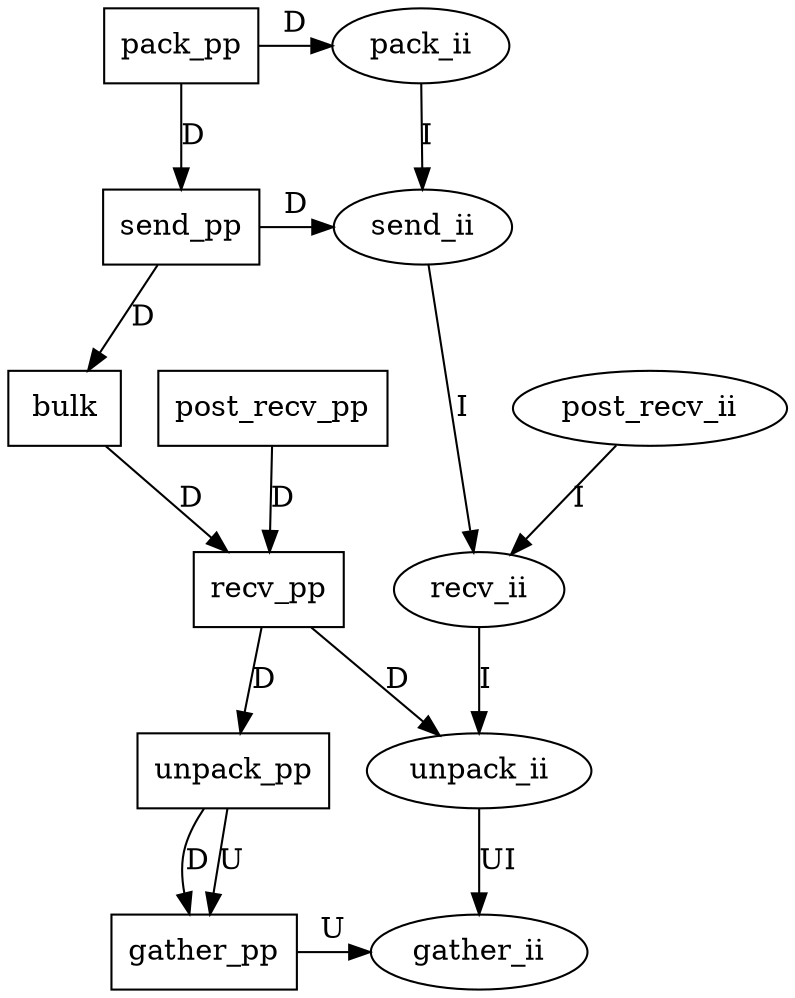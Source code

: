 digraph {
	{
		node [shape=box] 
		pack_pp->send_pp->bulk->recv_pp->unpack_pp->gather_pp [label="D"];
		post_recv_pp->recv_pp [label="D"];
	}
	pack_pp->pack_ii [label="D"];
	send_pp->send_ii [label="D"];
	recv_pp->unpack_ii [label="D"];
	
	unpack_pp->gather_pp->gather_ii[label="U"];

	unpack_ii->gather_ii [label="UI"];
	
	pack_ii->send_ii->recv_ii->unpack_ii [label="I"];
	post_recv_ii->recv_ii [label="I"];

	{rank=same; post_recv_pp; post_recv_ii;}
	{rank=same; pack_pp; pack_ii;}
	{rank=same; send_pp; send_ii;}
	{rank=same; recv_pp; recv_ii;}
	{rank=same; unpack_pp; unpack_ii;}
	{rank=same; gather_pp; gather_ii;}
}